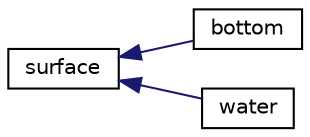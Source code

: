 digraph "Graphical Class Hierarchy"
{
  edge [fontname="Helvetica",fontsize="10",labelfontname="Helvetica",labelfontsize="10"];
  node [fontname="Helvetica",fontsize="10",shape=record];
  rankdir="LR";
  Node0 [label="surface",height=0.2,width=0.4,color="black", fillcolor="white", style="filled",URL="$classsurface.html",tooltip="klasa powierzchni pola: wskaznik do api Draw3D metody: draw - zwirtualizowana, rysuje powierzchnie (b..."];
  Node0 -> Node1 [dir="back",color="midnightblue",fontsize="10",style="solid",fontname="Helvetica"];
  Node1 [label="bottom",height=0.2,width=0.4,color="black", fillcolor="white", style="filled",URL="$classbottom.html",tooltip="klasa dna - plaska szara powierzchnia pola: points - punkty na ktorych rozpiete jest dno metody: kons..."];
  Node0 -> Node2 [dir="back",color="midnightblue",fontsize="10",style="solid",fontname="Helvetica"];
  Node2 [label="water",height=0.2,width=0.4,color="black", fillcolor="white", style="filled",URL="$classwater.html",tooltip="klasa wody - faldowana niebieska powierzchnia pola: points - punkty na ktorych rozpiete jest dno meto..."];
}
